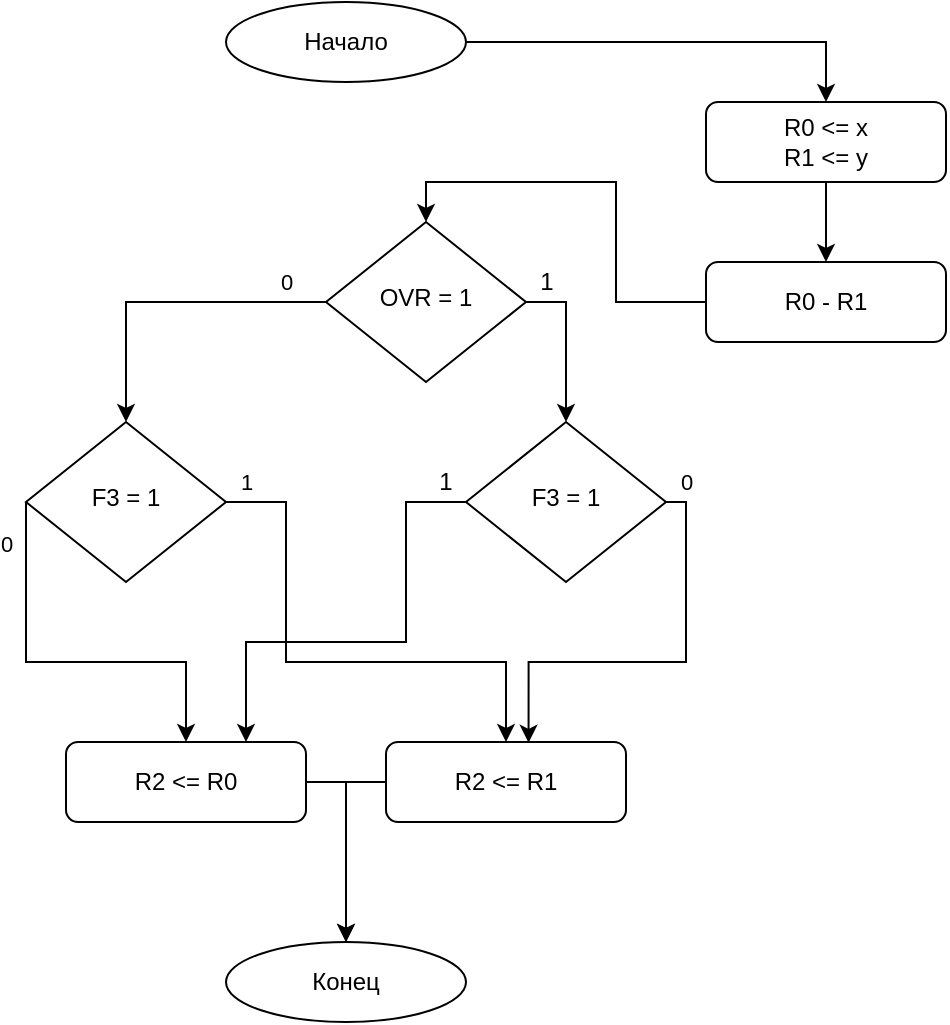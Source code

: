 <mxfile version="13.9.9" type="device"><diagram id="C5RBs43oDa-KdzZeNtuy" name="Page-1"><mxGraphModel dx="1467" dy="1571" grid="1" gridSize="10" guides="1" tooltips="1" connect="1" arrows="1" fold="1" page="1" pageScale="1" pageWidth="827" pageHeight="1169" math="0" shadow="0"><root><mxCell id="WIyWlLk6GJQsqaUBKTNV-0"/><mxCell id="WIyWlLk6GJQsqaUBKTNV-1" parent="WIyWlLk6GJQsqaUBKTNV-0"/><mxCell id="Go4CgXsdYSrq4f0eEUCi-2" style="edgeStyle=orthogonalEdgeStyle;rounded=0;orthogonalLoop=1;jettySize=auto;html=1;entryX=0.5;entryY=0;entryDx=0;entryDy=0;" edge="1" parent="WIyWlLk6GJQsqaUBKTNV-1" source="WIyWlLk6GJQsqaUBKTNV-3" target="WIyWlLk6GJQsqaUBKTNV-6"><mxGeometry relative="1" as="geometry"/></mxCell><mxCell id="WIyWlLk6GJQsqaUBKTNV-3" value="R0 - R1" style="rounded=1;whiteSpace=wrap;html=1;fontSize=12;glass=0;strokeWidth=1;shadow=0;" parent="WIyWlLk6GJQsqaUBKTNV-1" vertex="1"><mxGeometry x="320" y="40" width="120" height="40" as="geometry"/></mxCell><mxCell id="Go4CgXsdYSrq4f0eEUCi-10" style="edgeStyle=orthogonalEdgeStyle;rounded=0;orthogonalLoop=1;jettySize=auto;html=1;entryX=0.5;entryY=0;entryDx=0;entryDy=0;" edge="1" parent="WIyWlLk6GJQsqaUBKTNV-1" source="WIyWlLk6GJQsqaUBKTNV-6" target="Go4CgXsdYSrq4f0eEUCi-9"><mxGeometry relative="1" as="geometry"/></mxCell><mxCell id="Go4CgXsdYSrq4f0eEUCi-13" value="0" style="edgeLabel;html=1;align=center;verticalAlign=middle;resizable=0;points=[];" vertex="1" connectable="0" parent="Go4CgXsdYSrq4f0eEUCi-10"><mxGeometry x="0.8" y="1" relative="1" as="geometry"><mxPoint x="79" y="-54.17" as="offset"/></mxGeometry></mxCell><mxCell id="Go4CgXsdYSrq4f0eEUCi-11" style="edgeStyle=orthogonalEdgeStyle;rounded=0;orthogonalLoop=1;jettySize=auto;html=1;exitX=1;exitY=0.5;exitDx=0;exitDy=0;entryX=0.5;entryY=0;entryDx=0;entryDy=0;" edge="1" parent="WIyWlLk6GJQsqaUBKTNV-1" source="WIyWlLk6GJQsqaUBKTNV-6" target="Go4CgXsdYSrq4f0eEUCi-8"><mxGeometry relative="1" as="geometry"><Array as="points"><mxPoint x="250" y="60"/></Array></mxGeometry></mxCell><mxCell id="WIyWlLk6GJQsqaUBKTNV-6" value="OVR = 1" style="rhombus;whiteSpace=wrap;html=1;shadow=0;fontFamily=Helvetica;fontSize=12;align=center;strokeWidth=1;spacing=6;spacingTop=-4;" parent="WIyWlLk6GJQsqaUBKTNV-1" vertex="1"><mxGeometry x="130" y="20" width="100" height="80" as="geometry"/></mxCell><mxCell id="Go4CgXsdYSrq4f0eEUCi-1" style="edgeStyle=orthogonalEdgeStyle;rounded=0;orthogonalLoop=1;jettySize=auto;html=1;entryX=0.5;entryY=0;entryDx=0;entryDy=0;" edge="1" parent="WIyWlLk6GJQsqaUBKTNV-1" source="Go4CgXsdYSrq4f0eEUCi-0" target="WIyWlLk6GJQsqaUBKTNV-3"><mxGeometry relative="1" as="geometry"/></mxCell><mxCell id="Go4CgXsdYSrq4f0eEUCi-0" value="R0 &amp;lt;= x&lt;br&gt;R1 &amp;lt;= y" style="rounded=1;whiteSpace=wrap;html=1;fontSize=12;glass=0;strokeWidth=1;shadow=0;" vertex="1" parent="WIyWlLk6GJQsqaUBKTNV-1"><mxGeometry x="320" y="-40" width="120" height="40" as="geometry"/></mxCell><mxCell id="Go4CgXsdYSrq4f0eEUCi-5" style="edgeStyle=orthogonalEdgeStyle;rounded=0;orthogonalLoop=1;jettySize=auto;html=1;entryX=0.5;entryY=0;entryDx=0;entryDy=0;" edge="1" parent="WIyWlLk6GJQsqaUBKTNV-1" source="Go4CgXsdYSrq4f0eEUCi-4" target="Go4CgXsdYSrq4f0eEUCi-0"><mxGeometry relative="1" as="geometry"/></mxCell><mxCell id="Go4CgXsdYSrq4f0eEUCi-4" value="Начало" style="ellipse;whiteSpace=wrap;html=1;" vertex="1" parent="WIyWlLk6GJQsqaUBKTNV-1"><mxGeometry x="80" y="-90" width="120" height="40" as="geometry"/></mxCell><mxCell id="Go4CgXsdYSrq4f0eEUCi-28" style="edgeStyle=orthogonalEdgeStyle;rounded=0;orthogonalLoop=1;jettySize=auto;html=1;entryX=0.75;entryY=0;entryDx=0;entryDy=0;" edge="1" parent="WIyWlLk6GJQsqaUBKTNV-1" source="Go4CgXsdYSrq4f0eEUCi-8" target="Go4CgXsdYSrq4f0eEUCi-14"><mxGeometry relative="1" as="geometry"><mxPoint x="200" y="240" as="targetPoint"/><Array as="points"><mxPoint x="170" y="160"/><mxPoint x="170" y="230"/><mxPoint x="90" y="230"/></Array></mxGeometry></mxCell><mxCell id="Go4CgXsdYSrq4f0eEUCi-34" style="edgeStyle=orthogonalEdgeStyle;rounded=0;orthogonalLoop=1;jettySize=auto;html=1;entryX=0.594;entryY=0.01;entryDx=0;entryDy=0;entryPerimeter=0;" edge="1" parent="WIyWlLk6GJQsqaUBKTNV-1" source="Go4CgXsdYSrq4f0eEUCi-8" target="Go4CgXsdYSrq4f0eEUCi-15"><mxGeometry relative="1" as="geometry"><Array as="points"><mxPoint x="310" y="160"/><mxPoint x="310" y="240"/><mxPoint x="231" y="240"/></Array></mxGeometry></mxCell><mxCell id="Go4CgXsdYSrq4f0eEUCi-35" value="0" style="edgeLabel;html=1;align=center;verticalAlign=middle;resizable=0;points=[];" vertex="1" connectable="0" parent="Go4CgXsdYSrq4f0eEUCi-34"><mxGeometry x="-0.8" relative="1" as="geometry"><mxPoint y="-20.83" as="offset"/></mxGeometry></mxCell><mxCell id="Go4CgXsdYSrq4f0eEUCi-8" value="F3 = 1" style="rhombus;whiteSpace=wrap;html=1;shadow=0;fontFamily=Helvetica;fontSize=12;align=center;strokeWidth=1;spacing=6;spacingTop=-4;" vertex="1" parent="WIyWlLk6GJQsqaUBKTNV-1"><mxGeometry x="200" y="120" width="100" height="80" as="geometry"/></mxCell><mxCell id="Go4CgXsdYSrq4f0eEUCi-24" style="edgeStyle=orthogonalEdgeStyle;rounded=0;orthogonalLoop=1;jettySize=auto;html=1;entryX=0.5;entryY=0;entryDx=0;entryDy=0;" edge="1" parent="WIyWlLk6GJQsqaUBKTNV-1" source="Go4CgXsdYSrq4f0eEUCi-9" target="Go4CgXsdYSrq4f0eEUCi-14"><mxGeometry relative="1" as="geometry"><Array as="points"><mxPoint x="-20" y="240"/><mxPoint x="60" y="240"/></Array></mxGeometry></mxCell><mxCell id="Go4CgXsdYSrq4f0eEUCi-25" value="0" style="edgeLabel;html=1;align=center;verticalAlign=middle;resizable=0;points=[];" vertex="1" connectable="0" parent="Go4CgXsdYSrq4f0eEUCi-24"><mxGeometry x="-0.791" y="-1" relative="1" as="geometry"><mxPoint x="-9" as="offset"/></mxGeometry></mxCell><mxCell id="Go4CgXsdYSrq4f0eEUCi-29" style="edgeStyle=orthogonalEdgeStyle;rounded=0;orthogonalLoop=1;jettySize=auto;html=1;entryX=0.5;entryY=0;entryDx=0;entryDy=0;" edge="1" parent="WIyWlLk6GJQsqaUBKTNV-1" source="Go4CgXsdYSrq4f0eEUCi-9" target="Go4CgXsdYSrq4f0eEUCi-15"><mxGeometry relative="1" as="geometry"><Array as="points"><mxPoint x="110" y="160"/><mxPoint x="110" y="240"/><mxPoint x="220" y="240"/></Array></mxGeometry></mxCell><mxCell id="Go4CgXsdYSrq4f0eEUCi-31" value="1" style="edgeLabel;html=1;align=center;verticalAlign=middle;resizable=0;points=[];" vertex="1" connectable="0" parent="Go4CgXsdYSrq4f0eEUCi-29"><mxGeometry x="-0.672" y="-3" relative="1" as="geometry"><mxPoint x="-17" y="-22.5" as="offset"/></mxGeometry></mxCell><mxCell id="Go4CgXsdYSrq4f0eEUCi-9" value="F3 = 1" style="rhombus;whiteSpace=wrap;html=1;shadow=0;fontFamily=Helvetica;fontSize=12;align=center;strokeWidth=1;spacing=6;spacingTop=-4;" vertex="1" parent="WIyWlLk6GJQsqaUBKTNV-1"><mxGeometry x="-20" y="120" width="100" height="80" as="geometry"/></mxCell><mxCell id="Go4CgXsdYSrq4f0eEUCi-12" value="1" style="text;html=1;align=center;verticalAlign=middle;resizable=0;points=[];autosize=1;" vertex="1" parent="WIyWlLk6GJQsqaUBKTNV-1"><mxGeometry x="230" y="40" width="20" height="20" as="geometry"/></mxCell><mxCell id="Go4CgXsdYSrq4f0eEUCi-36" style="edgeStyle=orthogonalEdgeStyle;rounded=0;orthogonalLoop=1;jettySize=auto;html=1;entryX=0.5;entryY=0;entryDx=0;entryDy=0;" edge="1" parent="WIyWlLk6GJQsqaUBKTNV-1" source="Go4CgXsdYSrq4f0eEUCi-14" target="Go4CgXsdYSrq4f0eEUCi-16"><mxGeometry relative="1" as="geometry"><Array as="points"><mxPoint x="140" y="300"/></Array></mxGeometry></mxCell><mxCell id="Go4CgXsdYSrq4f0eEUCi-14" value="R2 &amp;lt;= R0&lt;span style=&quot;color: rgba(0 , 0 , 0 , 0) ; font-family: monospace ; font-size: 0px&quot;&gt;%3CmxGraphModel%3E%3Croot%3E%3CmxCell%20id%3D%220%22%2F%3E%3CmxCell%20id%3D%221%22%20parent%3D%220%22%2F%3E%3CmxCell%20id%3D%222%22%20value%3D%22R0%20-%20R1%22%20style%3D%22rounded%3D1%3BwhiteSpace%3Dwrap%3Bhtml%3D1%3BfontSize%3D12%3Bglass%3D0%3BstrokeWidth%3D1%3Bshadow%3D0%3B%22%20vertex%3D%221%22%20parent%3D%221%22%3E%3CmxGeometry%20x%3D%22320%22%20y%3D%2240%22%20width%3D%22120%22%20height%3D%2240%22%20as%3D%22geometry%22%2F%3E%3C%2FmxCell%3E%3C%2Froot%3E%3C%2FmxGraphModel%3E&lt;/span&gt;" style="rounded=1;whiteSpace=wrap;html=1;fontSize=12;glass=0;strokeWidth=1;shadow=0;" vertex="1" parent="WIyWlLk6GJQsqaUBKTNV-1"><mxGeometry y="280" width="120" height="40" as="geometry"/></mxCell><mxCell id="Go4CgXsdYSrq4f0eEUCi-37" style="edgeStyle=orthogonalEdgeStyle;rounded=0;orthogonalLoop=1;jettySize=auto;html=1;" edge="1" parent="WIyWlLk6GJQsqaUBKTNV-1" source="Go4CgXsdYSrq4f0eEUCi-15"><mxGeometry relative="1" as="geometry"><mxPoint x="140" y="380" as="targetPoint"/></mxGeometry></mxCell><mxCell id="Go4CgXsdYSrq4f0eEUCi-15" value="R2 &amp;lt;= R1" style="rounded=1;whiteSpace=wrap;html=1;fontSize=12;glass=0;strokeWidth=1;shadow=0;" vertex="1" parent="WIyWlLk6GJQsqaUBKTNV-1"><mxGeometry x="160" y="280" width="120" height="40" as="geometry"/></mxCell><mxCell id="Go4CgXsdYSrq4f0eEUCi-16" value="Конец" style="ellipse;whiteSpace=wrap;html=1;" vertex="1" parent="WIyWlLk6GJQsqaUBKTNV-1"><mxGeometry x="80" y="380" width="120" height="40" as="geometry"/></mxCell><mxCell id="Go4CgXsdYSrq4f0eEUCi-30" value="1" style="text;html=1;strokeColor=none;fillColor=none;align=center;verticalAlign=middle;whiteSpace=wrap;rounded=0;" vertex="1" parent="WIyWlLk6GJQsqaUBKTNV-1"><mxGeometry x="170" y="140" width="40" height="20" as="geometry"/></mxCell></root></mxGraphModel></diagram></mxfile>